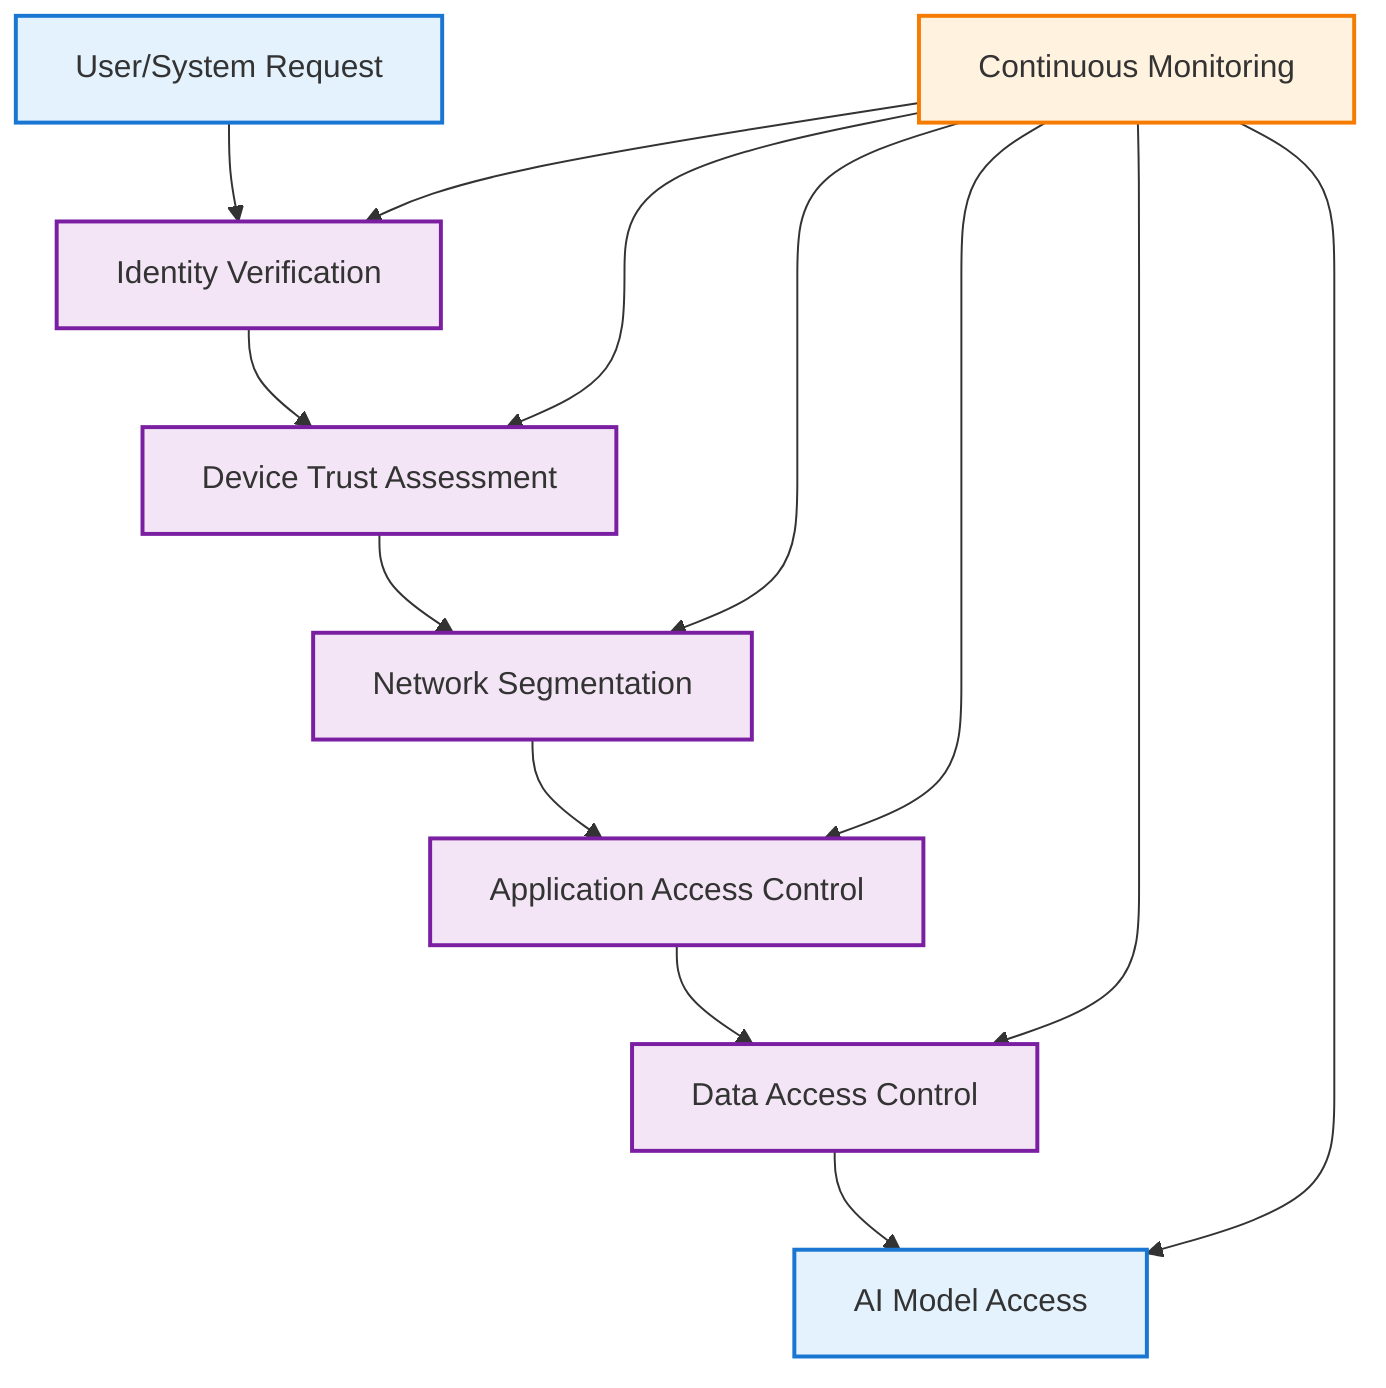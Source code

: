 graph TB
    classDef layer fill:#e3f2fd,stroke:#1976d2,stroke-width:2px
    classDef control fill:#f3e5f5,stroke:#7b1fa2,stroke-width:2px
    classDef monitor fill:#fff3e0,stroke:#f57c00,stroke-width:2px
    
    A[User/System Request]:::layer --> B[Identity Verification]:::control
    B --> C[Device Trust Assessment]:::control
    C --> D[Network Segmentation]:::control
    D --> E[Application Access Control]:::control
    E --> F[Data Access Control]:::control
    F --> G[AI Model Access]:::layer
    
    H[Continuous Monitoring]:::monitor --> B
    H --> C
    H --> D
    H --> E
    H --> F
    H --> G